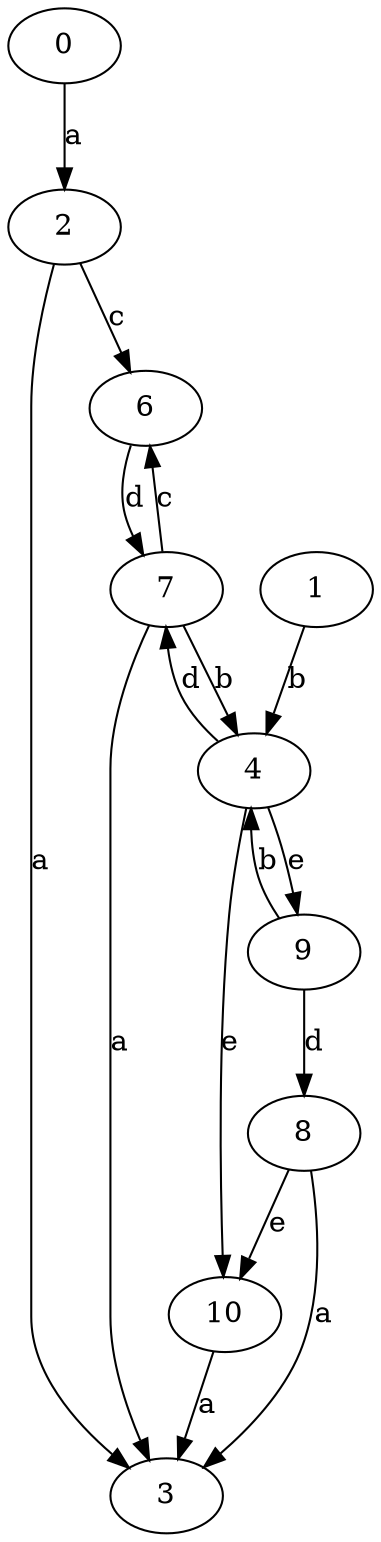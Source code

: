 strict digraph  {
2;
3;
4;
6;
7;
0;
8;
9;
1;
10;
2 -> 3  [label=a];
2 -> 6  [label=c];
4 -> 7  [label=d];
4 -> 9  [label=e];
4 -> 10  [label=e];
6 -> 7  [label=d];
7 -> 3  [label=a];
7 -> 4  [label=b];
7 -> 6  [label=c];
0 -> 2  [label=a];
8 -> 3  [label=a];
8 -> 10  [label=e];
9 -> 4  [label=b];
9 -> 8  [label=d];
1 -> 4  [label=b];
10 -> 3  [label=a];
}
